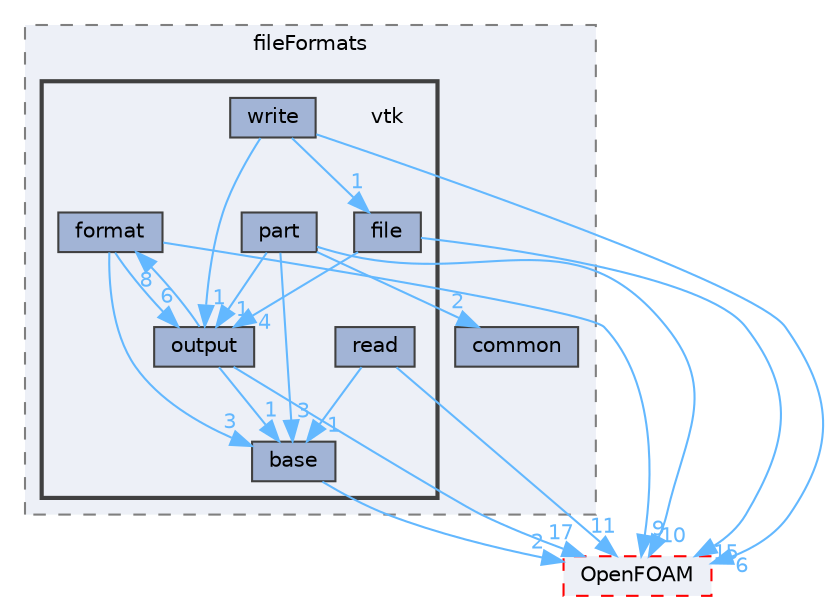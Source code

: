 digraph "src/fileFormats/vtk"
{
 // LATEX_PDF_SIZE
  bgcolor="transparent";
  edge [fontname=Helvetica,fontsize=10,labelfontname=Helvetica,labelfontsize=10];
  node [fontname=Helvetica,fontsize=10,shape=box,height=0.2,width=0.4];
  compound=true
  subgraph clusterdir_b05602f37bb521a7142c0a3e200b5f35 {
    graph [ bgcolor="#edf0f7", pencolor="grey50", label="fileFormats", fontname=Helvetica,fontsize=10 style="filled,dashed", URL="dir_b05602f37bb521a7142c0a3e200b5f35.html",tooltip=""]
  dir_354aa7fa7c4f301d2b135419536f9e99 [label="common", fillcolor="#a2b4d6", color="grey25", style="filled", URL="dir_354aa7fa7c4f301d2b135419536f9e99.html",tooltip=""];
  subgraph clusterdir_cfb0a79374c161664966704d31c85f3d {
    graph [ bgcolor="#edf0f7", pencolor="grey25", label="", fontname=Helvetica,fontsize=10 style="filled,bold", URL="dir_cfb0a79374c161664966704d31c85f3d.html",tooltip=""]
    dir_cfb0a79374c161664966704d31c85f3d [shape=plaintext, label="vtk"];
  dir_95645aa4bee7f675b8ff0c55a3c14562 [label="base", fillcolor="#a2b4d6", color="grey25", style="filled", URL="dir_95645aa4bee7f675b8ff0c55a3c14562.html",tooltip=""];
  dir_ccbbfa1e1d273190e5c10251de6b6012 [label="file", fillcolor="#a2b4d6", color="grey25", style="filled", URL="dir_ccbbfa1e1d273190e5c10251de6b6012.html",tooltip=""];
  dir_14ef3b6cf53279d713d2b0323c940745 [label="format", fillcolor="#a2b4d6", color="grey25", style="filled", URL="dir_14ef3b6cf53279d713d2b0323c940745.html",tooltip=""];
  dir_2ae369ab1c51612fb397487a2dd0af7e [label="output", fillcolor="#a2b4d6", color="grey25", style="filled", URL="dir_2ae369ab1c51612fb397487a2dd0af7e.html",tooltip=""];
  dir_48778265fa300ebb6fe2ed91491e79af [label="part", fillcolor="#a2b4d6", color="grey25", style="filled", URL="dir_48778265fa300ebb6fe2ed91491e79af.html",tooltip=""];
  dir_210b6ad53764b4f856d4d26a69d5e4c8 [label="read", fillcolor="#a2b4d6", color="grey25", style="filled", URL="dir_210b6ad53764b4f856d4d26a69d5e4c8.html",tooltip=""];
  dir_1d8b29096b913cdecb5b18904ea343a6 [label="write", fillcolor="#a2b4d6", color="grey25", style="filled", URL="dir_1d8b29096b913cdecb5b18904ea343a6.html",tooltip=""];
  }
  }
  dir_c5473ff19b20e6ec4dfe5c310b3778a8 [label="OpenFOAM", fillcolor="#edf0f7", color="red", style="filled,dashed", URL="dir_c5473ff19b20e6ec4dfe5c310b3778a8.html",tooltip=""];
  dir_95645aa4bee7f675b8ff0c55a3c14562->dir_c5473ff19b20e6ec4dfe5c310b3778a8 [headlabel="2", labeldistance=1.5 headhref="dir_000193_002695.html" href="dir_000193_002695.html" color="steelblue1" fontcolor="steelblue1"];
  dir_ccbbfa1e1d273190e5c10251de6b6012->dir_2ae369ab1c51612fb397487a2dd0af7e [headlabel="4", labeldistance=1.5 headhref="dir_001349_002739.html" href="dir_001349_002739.html" color="steelblue1" fontcolor="steelblue1"];
  dir_ccbbfa1e1d273190e5c10251de6b6012->dir_c5473ff19b20e6ec4dfe5c310b3778a8 [headlabel="15", labeldistance=1.5 headhref="dir_001349_002695.html" href="dir_001349_002695.html" color="steelblue1" fontcolor="steelblue1"];
  dir_14ef3b6cf53279d713d2b0323c940745->dir_2ae369ab1c51612fb397487a2dd0af7e [headlabel="6", labeldistance=1.5 headhref="dir_001483_002739.html" href="dir_001483_002739.html" color="steelblue1" fontcolor="steelblue1"];
  dir_14ef3b6cf53279d713d2b0323c940745->dir_95645aa4bee7f675b8ff0c55a3c14562 [headlabel="3", labeldistance=1.5 headhref="dir_001483_000193.html" href="dir_001483_000193.html" color="steelblue1" fontcolor="steelblue1"];
  dir_14ef3b6cf53279d713d2b0323c940745->dir_c5473ff19b20e6ec4dfe5c310b3778a8 [headlabel="9", labeldistance=1.5 headhref="dir_001483_002695.html" href="dir_001483_002695.html" color="steelblue1" fontcolor="steelblue1"];
  dir_2ae369ab1c51612fb397487a2dd0af7e->dir_14ef3b6cf53279d713d2b0323c940745 [headlabel="8", labeldistance=1.5 headhref="dir_002739_001483.html" href="dir_002739_001483.html" color="steelblue1" fontcolor="steelblue1"];
  dir_2ae369ab1c51612fb397487a2dd0af7e->dir_95645aa4bee7f675b8ff0c55a3c14562 [headlabel="1", labeldistance=1.5 headhref="dir_002739_000193.html" href="dir_002739_000193.html" color="steelblue1" fontcolor="steelblue1"];
  dir_2ae369ab1c51612fb397487a2dd0af7e->dir_c5473ff19b20e6ec4dfe5c310b3778a8 [headlabel="17", labeldistance=1.5 headhref="dir_002739_002695.html" href="dir_002739_002695.html" color="steelblue1" fontcolor="steelblue1"];
  dir_48778265fa300ebb6fe2ed91491e79af->dir_2ae369ab1c51612fb397487a2dd0af7e [headlabel="1", labeldistance=1.5 headhref="dir_002792_002739.html" href="dir_002792_002739.html" color="steelblue1" fontcolor="steelblue1"];
  dir_48778265fa300ebb6fe2ed91491e79af->dir_354aa7fa7c4f301d2b135419536f9e99 [headlabel="2", labeldistance=1.5 headhref="dir_002792_000553.html" href="dir_002792_000553.html" color="steelblue1" fontcolor="steelblue1"];
  dir_48778265fa300ebb6fe2ed91491e79af->dir_95645aa4bee7f675b8ff0c55a3c14562 [headlabel="3", labeldistance=1.5 headhref="dir_002792_000193.html" href="dir_002792_000193.html" color="steelblue1" fontcolor="steelblue1"];
  dir_48778265fa300ebb6fe2ed91491e79af->dir_c5473ff19b20e6ec4dfe5c310b3778a8 [headlabel="10", labeldistance=1.5 headhref="dir_002792_002695.html" href="dir_002792_002695.html" color="steelblue1" fontcolor="steelblue1"];
  dir_210b6ad53764b4f856d4d26a69d5e4c8->dir_95645aa4bee7f675b8ff0c55a3c14562 [headlabel="1", labeldistance=1.5 headhref="dir_003247_000193.html" href="dir_003247_000193.html" color="steelblue1" fontcolor="steelblue1"];
  dir_210b6ad53764b4f856d4d26a69d5e4c8->dir_c5473ff19b20e6ec4dfe5c310b3778a8 [headlabel="11", labeldistance=1.5 headhref="dir_003247_002695.html" href="dir_003247_002695.html" color="steelblue1" fontcolor="steelblue1"];
  dir_1d8b29096b913cdecb5b18904ea343a6->dir_2ae369ab1c51612fb397487a2dd0af7e [headlabel="1", labeldistance=1.5 headhref="dir_004415_002739.html" href="dir_004415_002739.html" color="steelblue1" fontcolor="steelblue1"];
  dir_1d8b29096b913cdecb5b18904ea343a6->dir_c5473ff19b20e6ec4dfe5c310b3778a8 [headlabel="6", labeldistance=1.5 headhref="dir_004415_002695.html" href="dir_004415_002695.html" color="steelblue1" fontcolor="steelblue1"];
  dir_1d8b29096b913cdecb5b18904ea343a6->dir_ccbbfa1e1d273190e5c10251de6b6012 [headlabel="1", labeldistance=1.5 headhref="dir_004415_001349.html" href="dir_004415_001349.html" color="steelblue1" fontcolor="steelblue1"];
}
